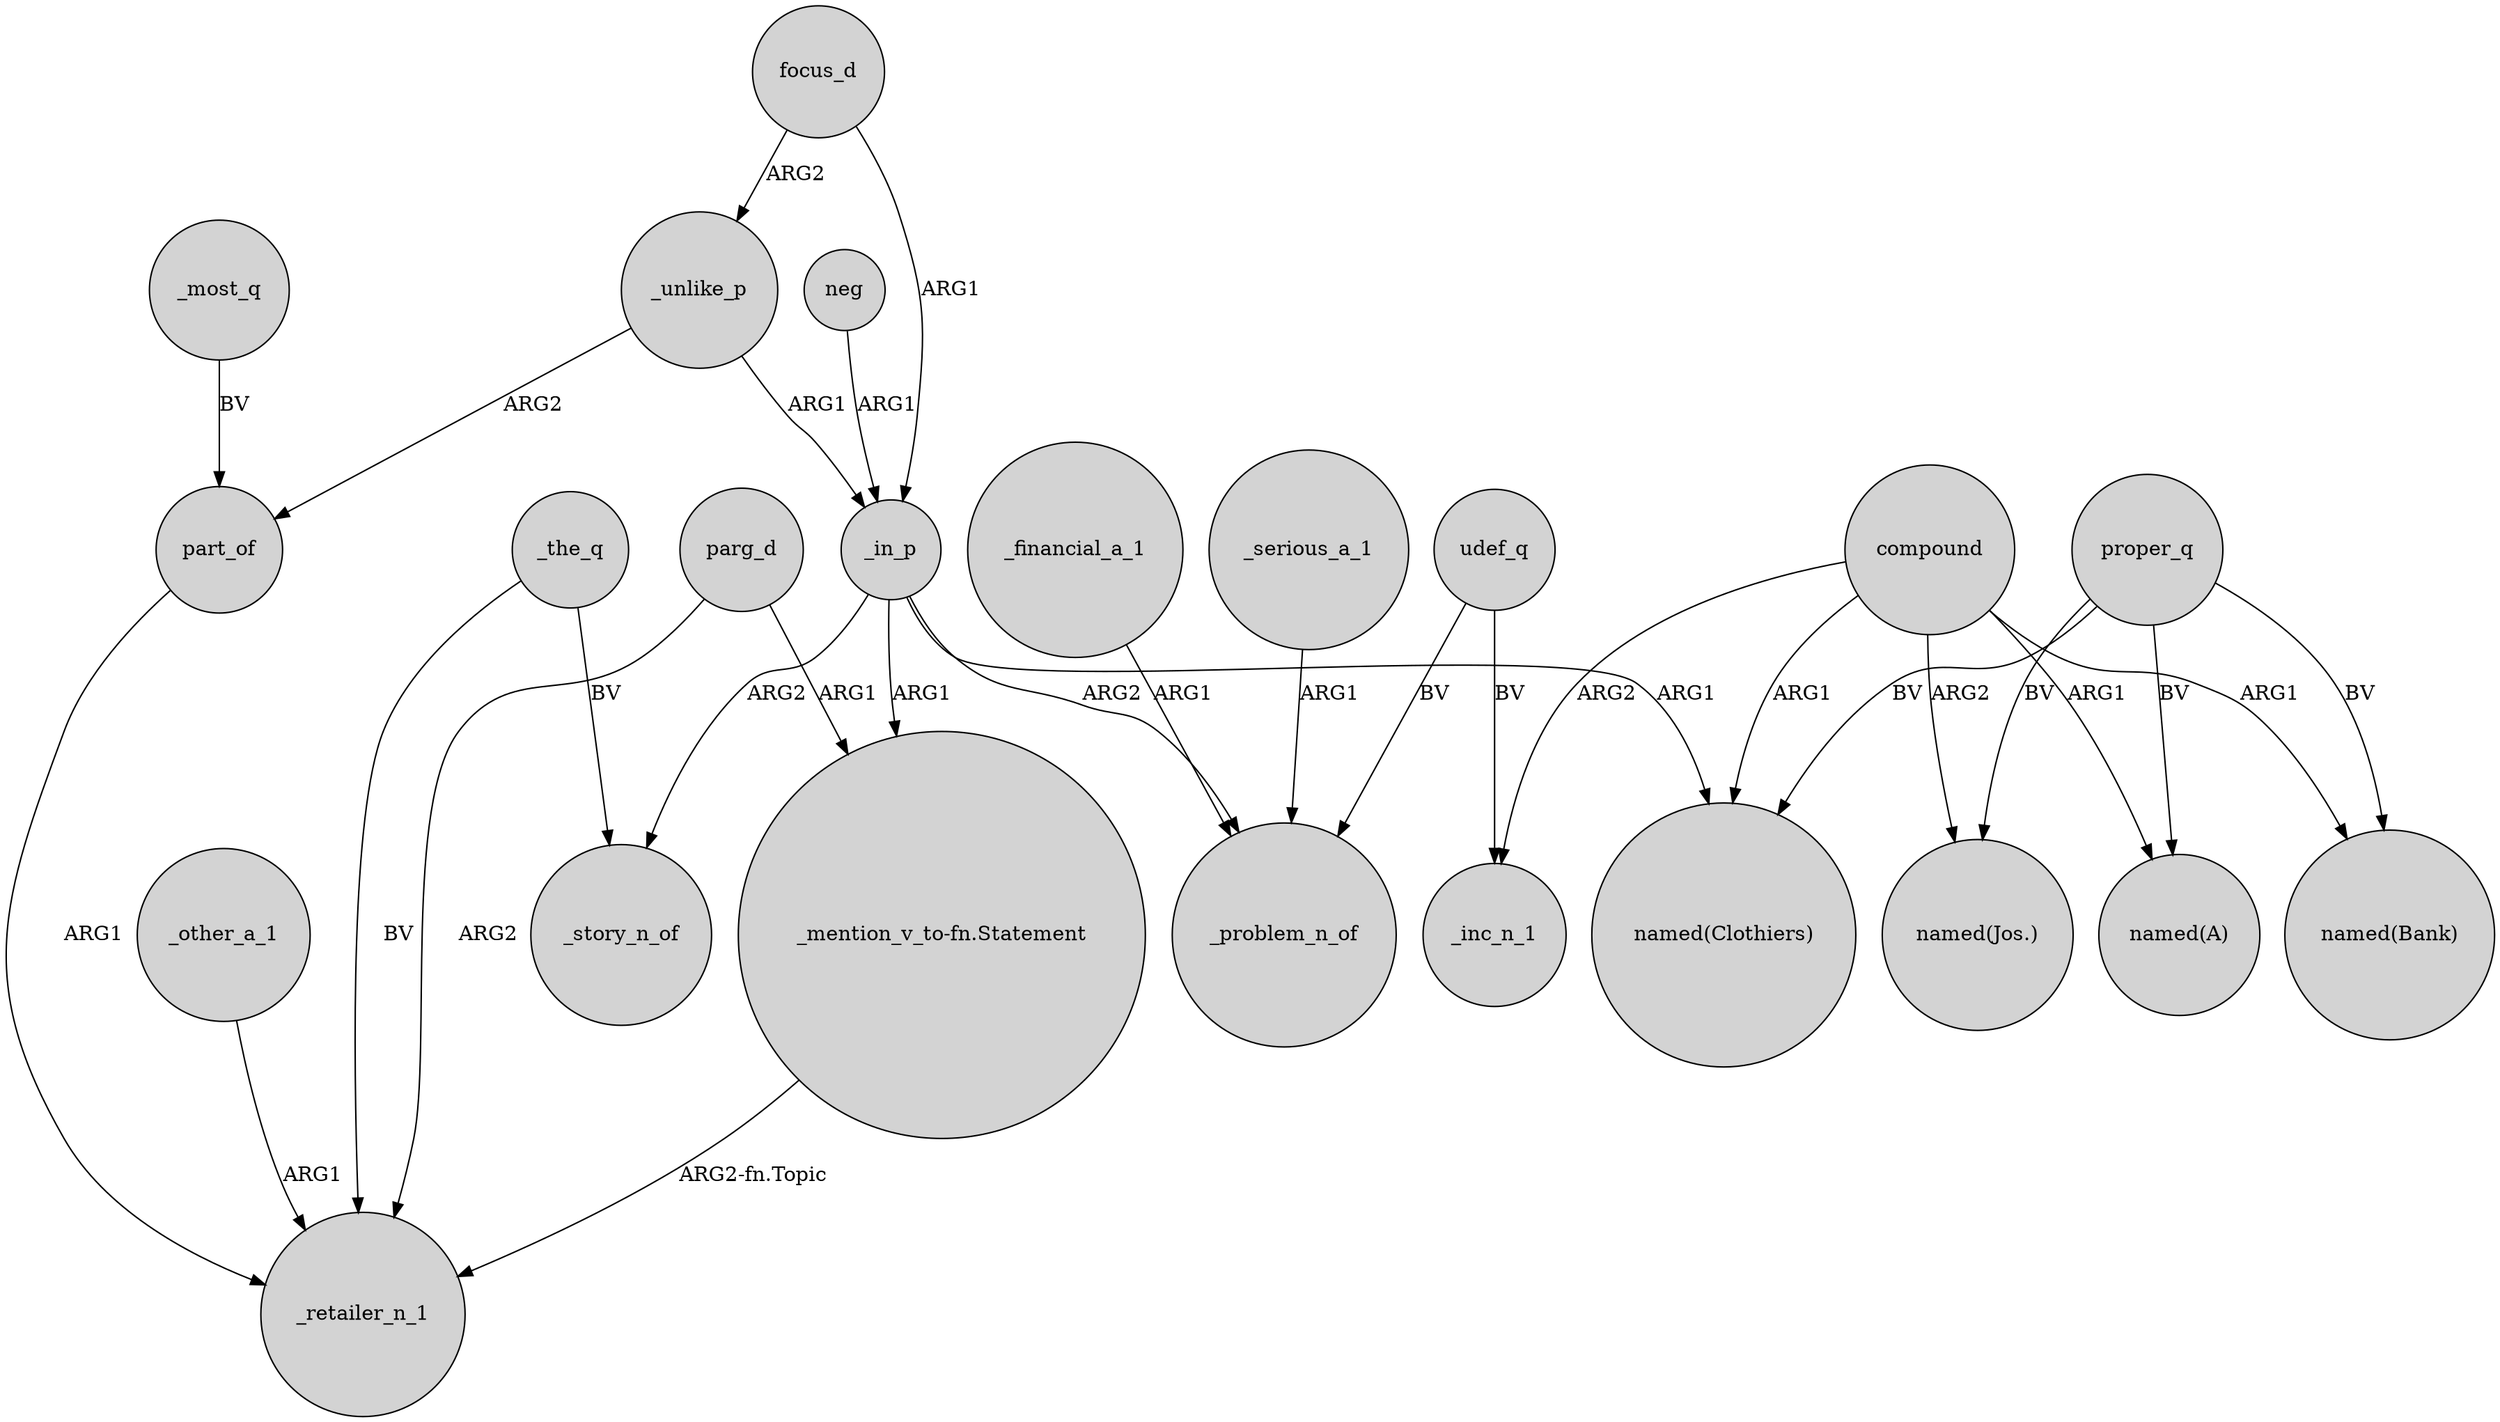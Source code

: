 digraph {
	node [shape=circle style=filled]
	_in_p -> _story_n_of [label=ARG2]
	udef_q -> _inc_n_1 [label=BV]
	_financial_a_1 -> _problem_n_of [label=ARG1]
	_other_a_1 -> _retailer_n_1 [label=ARG1]
	proper_q -> "named(Jos.)" [label=BV]
	_the_q -> _retailer_n_1 [label=BV]
	compound -> "named(A)" [label=ARG1]
	udef_q -> _problem_n_of [label=BV]
	proper_q -> "named(Bank)" [label=BV]
	part_of -> _retailer_n_1 [label=ARG1]
	_in_p -> _problem_n_of [label=ARG2]
	_unlike_p -> part_of [label=ARG2]
	"_mention_v_to-fn.Statement" -> _retailer_n_1 [label="ARG2-fn.Topic"]
	_the_q -> _story_n_of [label=BV]
	proper_q -> "named(Clothiers)" [label=BV]
	_most_q -> part_of [label=BV]
	compound -> "named(Bank)" [label=ARG1]
	focus_d -> _in_p [label=ARG1]
	_in_p -> "named(Clothiers)" [label=ARG1]
	_serious_a_1 -> _problem_n_of [label=ARG1]
	focus_d -> _unlike_p [label=ARG2]
	parg_d -> "_mention_v_to-fn.Statement" [label=ARG1]
	neg -> _in_p [label=ARG1]
	parg_d -> _retailer_n_1 [label=ARG2]
	compound -> "named(Jos.)" [label=ARG2]
	_unlike_p -> _in_p [label=ARG1]
	compound -> "named(Clothiers)" [label=ARG1]
	compound -> _inc_n_1 [label=ARG2]
	_in_p -> "_mention_v_to-fn.Statement" [label=ARG1]
	proper_q -> "named(A)" [label=BV]
}
